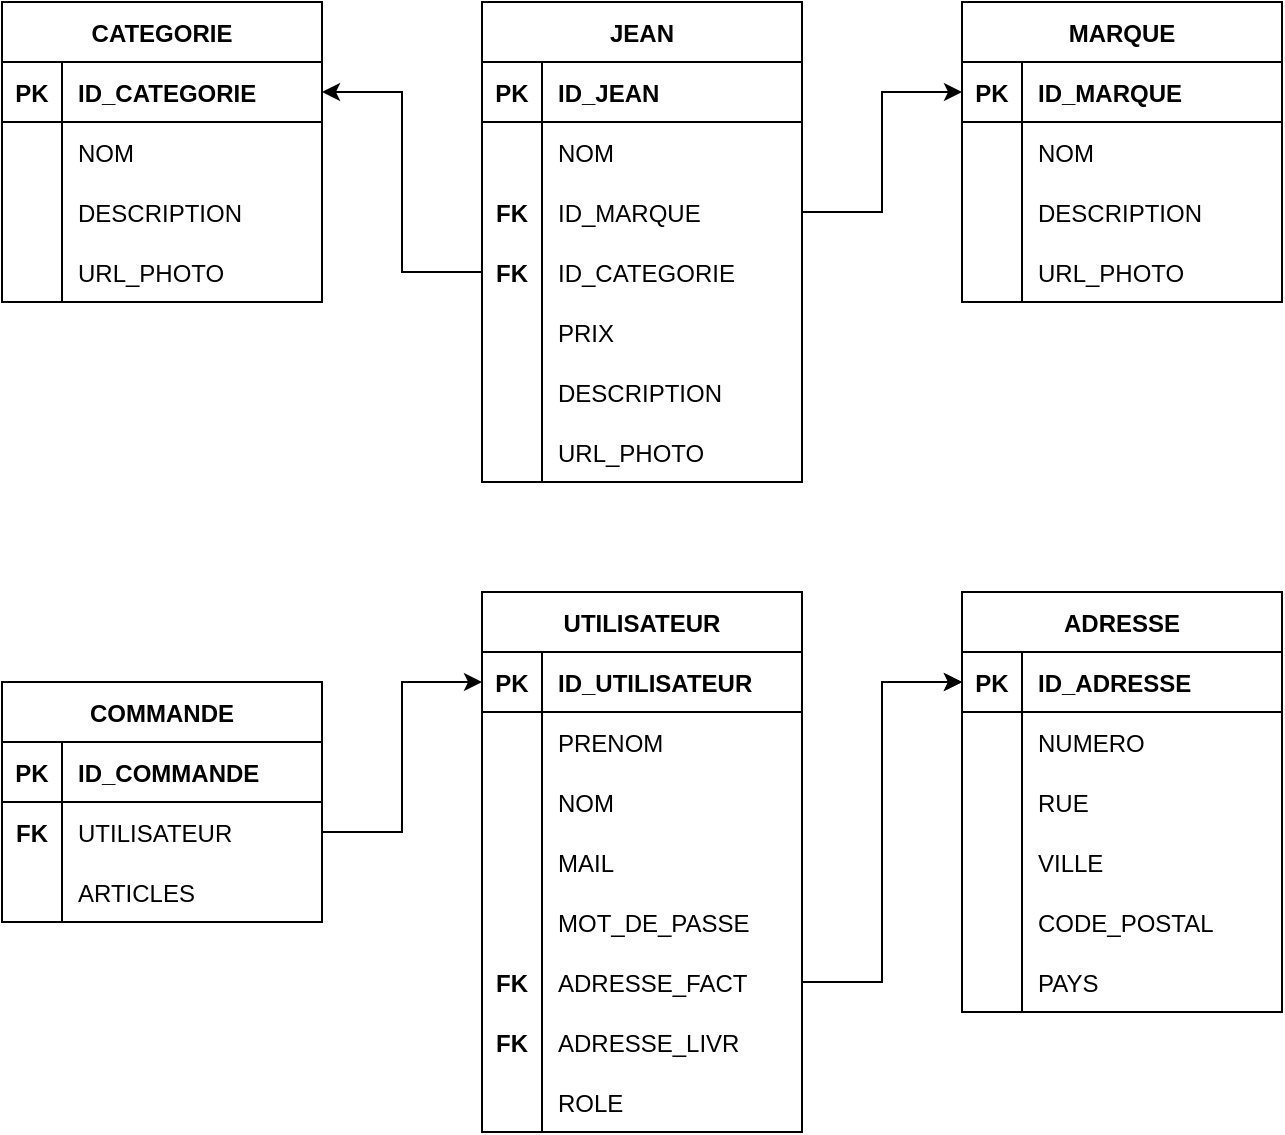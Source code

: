 <mxfile version="16.0.0" type="device"><diagram name="Page-1" id="6133507b-19e7-1e82-6fc7-422aa6c4b21f"><mxGraphModel dx="1422" dy="752" grid="1" gridSize="10" guides="1" tooltips="1" connect="1" arrows="1" fold="1" page="1" pageScale="1" pageWidth="1100" pageHeight="850" background="none" math="0" shadow="0"><root><mxCell id="0"/><mxCell id="1" parent="0"/><mxCell id="Id2WkrptMcdrsA5WTZio-1" value="UTILISATEUR" style="shape=table;startSize=30;container=1;collapsible=1;childLayout=tableLayout;fixedRows=1;rowLines=0;fontStyle=1;align=center;resizeLast=1;" parent="1" vertex="1"><mxGeometry x="640" y="575" width="160" height="270" as="geometry"/></mxCell><mxCell id="Id2WkrptMcdrsA5WTZio-2" value="" style="shape=partialRectangle;collapsible=0;dropTarget=0;pointerEvents=0;fillColor=none;top=0;left=0;bottom=1;right=0;points=[[0,0.5],[1,0.5]];portConstraint=eastwest;" parent="Id2WkrptMcdrsA5WTZio-1" vertex="1"><mxGeometry y="30" width="160" height="30" as="geometry"/></mxCell><mxCell id="Id2WkrptMcdrsA5WTZio-3" value="PK" style="shape=partialRectangle;connectable=0;fillColor=none;top=0;left=0;bottom=0;right=0;fontStyle=1;overflow=hidden;strokeColor=default;" parent="Id2WkrptMcdrsA5WTZio-2" vertex="1"><mxGeometry width="30" height="30" as="geometry"><mxRectangle width="30" height="30" as="alternateBounds"/></mxGeometry></mxCell><mxCell id="Id2WkrptMcdrsA5WTZio-4" value="ID_UTILISATEUR" style="shape=partialRectangle;connectable=0;fillColor=none;top=0;left=0;bottom=0;right=0;align=left;spacingLeft=6;fontStyle=1;overflow=hidden;" parent="Id2WkrptMcdrsA5WTZio-2" vertex="1"><mxGeometry x="30" width="130" height="30" as="geometry"><mxRectangle width="130" height="30" as="alternateBounds"/></mxGeometry></mxCell><mxCell id="Id2WkrptMcdrsA5WTZio-5" value="" style="shape=partialRectangle;collapsible=0;dropTarget=0;pointerEvents=0;fillColor=none;top=0;left=0;bottom=0;right=0;points=[[0,0.5],[1,0.5]];portConstraint=eastwest;" parent="Id2WkrptMcdrsA5WTZio-1" vertex="1"><mxGeometry y="60" width="160" height="30" as="geometry"/></mxCell><mxCell id="Id2WkrptMcdrsA5WTZio-6" value="" style="shape=partialRectangle;connectable=0;fillColor=none;top=0;left=0;bottom=0;right=0;editable=1;overflow=hidden;" parent="Id2WkrptMcdrsA5WTZio-5" vertex="1"><mxGeometry width="30" height="30" as="geometry"><mxRectangle width="30" height="30" as="alternateBounds"/></mxGeometry></mxCell><mxCell id="Id2WkrptMcdrsA5WTZio-7" value="PRENOM" style="shape=partialRectangle;connectable=0;fillColor=none;top=0;left=0;bottom=0;right=0;align=left;spacingLeft=6;overflow=hidden;" parent="Id2WkrptMcdrsA5WTZio-5" vertex="1"><mxGeometry x="30" width="130" height="30" as="geometry"><mxRectangle width="130" height="30" as="alternateBounds"/></mxGeometry></mxCell><mxCell id="Id2WkrptMcdrsA5WTZio-8" value="" style="shape=partialRectangle;collapsible=0;dropTarget=0;pointerEvents=0;fillColor=none;top=0;left=0;bottom=0;right=0;points=[[0,0.5],[1,0.5]];portConstraint=eastwest;" parent="Id2WkrptMcdrsA5WTZio-1" vertex="1"><mxGeometry y="90" width="160" height="30" as="geometry"/></mxCell><mxCell id="Id2WkrptMcdrsA5WTZio-9" value="" style="shape=partialRectangle;connectable=0;fillColor=none;top=0;left=0;bottom=0;right=0;editable=1;overflow=hidden;" parent="Id2WkrptMcdrsA5WTZio-8" vertex="1"><mxGeometry width="30" height="30" as="geometry"><mxRectangle width="30" height="30" as="alternateBounds"/></mxGeometry></mxCell><mxCell id="Id2WkrptMcdrsA5WTZio-10" value="NOM" style="shape=partialRectangle;connectable=0;fillColor=none;top=0;left=0;bottom=0;right=0;align=left;spacingLeft=6;overflow=hidden;" parent="Id2WkrptMcdrsA5WTZio-8" vertex="1"><mxGeometry x="30" width="130" height="30" as="geometry"><mxRectangle width="130" height="30" as="alternateBounds"/></mxGeometry></mxCell><mxCell id="Id2WkrptMcdrsA5WTZio-11" value="" style="shape=partialRectangle;collapsible=0;dropTarget=0;pointerEvents=0;fillColor=none;top=0;left=0;bottom=0;right=0;points=[[0,0.5],[1,0.5]];portConstraint=eastwest;" parent="Id2WkrptMcdrsA5WTZio-1" vertex="1"><mxGeometry y="120" width="160" height="30" as="geometry"/></mxCell><mxCell id="Id2WkrptMcdrsA5WTZio-12" value="" style="shape=partialRectangle;connectable=0;fillColor=none;top=0;left=0;bottom=0;right=0;editable=1;overflow=hidden;" parent="Id2WkrptMcdrsA5WTZio-11" vertex="1"><mxGeometry width="30" height="30" as="geometry"><mxRectangle width="30" height="30" as="alternateBounds"/></mxGeometry></mxCell><mxCell id="Id2WkrptMcdrsA5WTZio-13" value="MAIL" style="shape=partialRectangle;connectable=0;fillColor=none;top=0;left=0;bottom=0;right=0;align=left;spacingLeft=6;overflow=hidden;" parent="Id2WkrptMcdrsA5WTZio-11" vertex="1"><mxGeometry x="30" width="130" height="30" as="geometry"><mxRectangle width="130" height="30" as="alternateBounds"/></mxGeometry></mxCell><mxCell id="Id2WkrptMcdrsA5WTZio-119" style="shape=partialRectangle;collapsible=0;dropTarget=0;pointerEvents=0;fillColor=none;top=0;left=0;bottom=0;right=0;points=[[0,0.5],[1,0.5]];portConstraint=eastwest;" parent="Id2WkrptMcdrsA5WTZio-1" vertex="1"><mxGeometry y="150" width="160" height="30" as="geometry"/></mxCell><mxCell id="Id2WkrptMcdrsA5WTZio-120" style="shape=partialRectangle;connectable=0;fillColor=none;top=0;left=0;bottom=0;right=0;editable=1;overflow=hidden;" parent="Id2WkrptMcdrsA5WTZio-119" vertex="1"><mxGeometry width="30" height="30" as="geometry"><mxRectangle width="30" height="30" as="alternateBounds"/></mxGeometry></mxCell><mxCell id="Id2WkrptMcdrsA5WTZio-121" value="MOT_DE_PASSE" style="shape=partialRectangle;connectable=0;fillColor=none;top=0;left=0;bottom=0;right=0;align=left;spacingLeft=6;overflow=hidden;" parent="Id2WkrptMcdrsA5WTZio-119" vertex="1"><mxGeometry x="30" width="130" height="30" as="geometry"><mxRectangle width="130" height="30" as="alternateBounds"/></mxGeometry></mxCell><mxCell id="Id2WkrptMcdrsA5WTZio-80" style="shape=partialRectangle;collapsible=0;dropTarget=0;pointerEvents=0;fillColor=none;top=0;left=0;bottom=0;right=0;points=[[0,0.5],[1,0.5]];portConstraint=eastwest;" parent="Id2WkrptMcdrsA5WTZio-1" vertex="1"><mxGeometry y="180" width="160" height="30" as="geometry"/></mxCell><mxCell id="Id2WkrptMcdrsA5WTZio-81" value="FK" style="shape=partialRectangle;connectable=0;fillColor=none;top=0;left=0;bottom=0;right=0;editable=1;overflow=hidden;fontStyle=1" parent="Id2WkrptMcdrsA5WTZio-80" vertex="1"><mxGeometry width="30" height="30" as="geometry"><mxRectangle width="30" height="30" as="alternateBounds"/></mxGeometry></mxCell><mxCell id="Id2WkrptMcdrsA5WTZio-82" value="ADRESSE_FACT" style="shape=partialRectangle;connectable=0;fillColor=none;top=0;left=0;bottom=0;right=0;align=left;spacingLeft=6;overflow=hidden;" parent="Id2WkrptMcdrsA5WTZio-80" vertex="1"><mxGeometry x="30" width="130" height="30" as="geometry"><mxRectangle width="130" height="30" as="alternateBounds"/></mxGeometry></mxCell><mxCell id="Id2WkrptMcdrsA5WTZio-83" style="shape=partialRectangle;collapsible=0;dropTarget=0;pointerEvents=0;fillColor=none;top=0;left=0;bottom=0;right=0;points=[[0,0.5],[1,0.5]];portConstraint=eastwest;" parent="Id2WkrptMcdrsA5WTZio-1" vertex="1"><mxGeometry y="210" width="160" height="30" as="geometry"/></mxCell><mxCell id="Id2WkrptMcdrsA5WTZio-84" value="FK" style="shape=partialRectangle;connectable=0;fillColor=none;top=0;left=0;bottom=0;right=0;editable=1;overflow=hidden;fontStyle=1" parent="Id2WkrptMcdrsA5WTZio-83" vertex="1"><mxGeometry width="30" height="30" as="geometry"><mxRectangle width="30" height="30" as="alternateBounds"/></mxGeometry></mxCell><mxCell id="Id2WkrptMcdrsA5WTZio-85" value="ADRESSE_LIVR" style="shape=partialRectangle;connectable=0;fillColor=none;top=0;left=0;bottom=0;right=0;align=left;spacingLeft=6;overflow=hidden;" parent="Id2WkrptMcdrsA5WTZio-83" vertex="1"><mxGeometry x="30" width="130" height="30" as="geometry"><mxRectangle width="130" height="30" as="alternateBounds"/></mxGeometry></mxCell><mxCell id="Id2WkrptMcdrsA5WTZio-115" style="shape=partialRectangle;collapsible=0;dropTarget=0;pointerEvents=0;fillColor=none;top=0;left=0;bottom=0;right=0;points=[[0,0.5],[1,0.5]];portConstraint=eastwest;" parent="Id2WkrptMcdrsA5WTZio-1" vertex="1"><mxGeometry y="240" width="160" height="30" as="geometry"/></mxCell><mxCell id="Id2WkrptMcdrsA5WTZio-116" style="shape=partialRectangle;connectable=0;fillColor=none;top=0;left=0;bottom=0;right=0;editable=1;overflow=hidden;" parent="Id2WkrptMcdrsA5WTZio-115" vertex="1"><mxGeometry width="30" height="30" as="geometry"><mxRectangle width="30" height="30" as="alternateBounds"/></mxGeometry></mxCell><mxCell id="Id2WkrptMcdrsA5WTZio-117" value="ROLE" style="shape=partialRectangle;connectable=0;fillColor=none;top=0;left=0;bottom=0;right=0;align=left;spacingLeft=6;overflow=hidden;" parent="Id2WkrptMcdrsA5WTZio-115" vertex="1"><mxGeometry x="30" width="130" height="30" as="geometry"><mxRectangle width="130" height="30" as="alternateBounds"/></mxGeometry></mxCell><mxCell id="Id2WkrptMcdrsA5WTZio-14" value="JEAN" style="shape=table;startSize=30;container=1;collapsible=1;childLayout=tableLayout;fixedRows=1;rowLines=0;fontStyle=1;align=center;resizeLast=1;" parent="1" vertex="1"><mxGeometry x="640" y="280" width="160" height="240" as="geometry"/></mxCell><mxCell id="Id2WkrptMcdrsA5WTZio-15" value="" style="shape=partialRectangle;collapsible=0;dropTarget=0;pointerEvents=0;fillColor=none;top=0;left=0;bottom=1;right=0;points=[[0,0.5],[1,0.5]];portConstraint=eastwest;" parent="Id2WkrptMcdrsA5WTZio-14" vertex="1"><mxGeometry y="30" width="160" height="30" as="geometry"/></mxCell><mxCell id="Id2WkrptMcdrsA5WTZio-16" value="PK" style="shape=partialRectangle;connectable=0;fillColor=none;top=0;left=0;bottom=0;right=0;fontStyle=1;overflow=hidden;strokeColor=default;" parent="Id2WkrptMcdrsA5WTZio-15" vertex="1"><mxGeometry width="30" height="30" as="geometry"><mxRectangle width="30" height="30" as="alternateBounds"/></mxGeometry></mxCell><mxCell id="Id2WkrptMcdrsA5WTZio-17" value="ID_JEAN" style="shape=partialRectangle;connectable=0;fillColor=none;top=0;left=0;bottom=0;right=0;align=left;spacingLeft=6;fontStyle=1;overflow=hidden;" parent="Id2WkrptMcdrsA5WTZio-15" vertex="1"><mxGeometry x="30" width="130" height="30" as="geometry"><mxRectangle width="130" height="30" as="alternateBounds"/></mxGeometry></mxCell><mxCell id="Id2WkrptMcdrsA5WTZio-18" value="" style="shape=partialRectangle;collapsible=0;dropTarget=0;pointerEvents=0;fillColor=none;top=0;left=0;bottom=0;right=0;points=[[0,0.5],[1,0.5]];portConstraint=eastwest;" parent="Id2WkrptMcdrsA5WTZio-14" vertex="1"><mxGeometry y="60" width="160" height="30" as="geometry"/></mxCell><mxCell id="Id2WkrptMcdrsA5WTZio-19" value="" style="shape=partialRectangle;connectable=0;fillColor=none;top=0;left=0;bottom=0;right=0;editable=1;overflow=hidden;" parent="Id2WkrptMcdrsA5WTZio-18" vertex="1"><mxGeometry width="30" height="30" as="geometry"><mxRectangle width="30" height="30" as="alternateBounds"/></mxGeometry></mxCell><mxCell id="Id2WkrptMcdrsA5WTZio-20" value="NOM" style="shape=partialRectangle;connectable=0;fillColor=none;top=0;left=0;bottom=0;right=0;align=left;spacingLeft=6;overflow=hidden;" parent="Id2WkrptMcdrsA5WTZio-18" vertex="1"><mxGeometry x="30" width="130" height="30" as="geometry"><mxRectangle width="130" height="30" as="alternateBounds"/></mxGeometry></mxCell><mxCell id="Id2WkrptMcdrsA5WTZio-21" value="" style="shape=partialRectangle;collapsible=0;dropTarget=0;pointerEvents=0;fillColor=none;top=0;left=0;bottom=0;right=0;points=[[0,0.5],[1,0.5]];portConstraint=eastwest;" parent="Id2WkrptMcdrsA5WTZio-14" vertex="1"><mxGeometry y="90" width="160" height="30" as="geometry"/></mxCell><mxCell id="Id2WkrptMcdrsA5WTZio-22" value="FK" style="shape=partialRectangle;connectable=0;fillColor=none;top=0;left=0;bottom=0;right=0;editable=1;overflow=hidden;fontStyle=1" parent="Id2WkrptMcdrsA5WTZio-21" vertex="1"><mxGeometry width="30" height="30" as="geometry"><mxRectangle width="30" height="30" as="alternateBounds"/></mxGeometry></mxCell><mxCell id="Id2WkrptMcdrsA5WTZio-23" value="ID_MARQUE" style="shape=partialRectangle;connectable=0;fillColor=none;top=0;left=0;bottom=0;right=0;align=left;spacingLeft=6;overflow=hidden;" parent="Id2WkrptMcdrsA5WTZio-21" vertex="1"><mxGeometry x="30" width="130" height="30" as="geometry"><mxRectangle width="130" height="30" as="alternateBounds"/></mxGeometry></mxCell><mxCell id="Id2WkrptMcdrsA5WTZio-24" value="" style="shape=partialRectangle;collapsible=0;dropTarget=0;pointerEvents=0;fillColor=none;top=0;left=0;bottom=0;right=0;points=[[0,0.5],[1,0.5]];portConstraint=eastwest;" parent="Id2WkrptMcdrsA5WTZio-14" vertex="1"><mxGeometry y="120" width="160" height="30" as="geometry"/></mxCell><mxCell id="Id2WkrptMcdrsA5WTZio-25" value="FK" style="shape=partialRectangle;connectable=0;fillColor=none;top=0;left=0;bottom=0;right=0;editable=1;overflow=hidden;fontStyle=1" parent="Id2WkrptMcdrsA5WTZio-24" vertex="1"><mxGeometry width="30" height="30" as="geometry"><mxRectangle width="30" height="30" as="alternateBounds"/></mxGeometry></mxCell><mxCell id="Id2WkrptMcdrsA5WTZio-26" value="ID_CATEGORIE" style="shape=partialRectangle;connectable=0;fillColor=none;top=0;left=0;bottom=0;right=0;align=left;spacingLeft=6;overflow=hidden;" parent="Id2WkrptMcdrsA5WTZio-24" vertex="1"><mxGeometry x="30" width="130" height="30" as="geometry"><mxRectangle width="130" height="30" as="alternateBounds"/></mxGeometry></mxCell><mxCell id="Id2WkrptMcdrsA5WTZio-71" style="shape=partialRectangle;collapsible=0;dropTarget=0;pointerEvents=0;fillColor=none;top=0;left=0;bottom=0;right=0;points=[[0,0.5],[1,0.5]];portConstraint=eastwest;" parent="Id2WkrptMcdrsA5WTZio-14" vertex="1"><mxGeometry y="150" width="160" height="30" as="geometry"/></mxCell><mxCell id="Id2WkrptMcdrsA5WTZio-72" style="shape=partialRectangle;connectable=0;fillColor=none;top=0;left=0;bottom=0;right=0;editable=1;overflow=hidden;" parent="Id2WkrptMcdrsA5WTZio-71" vertex="1"><mxGeometry width="30" height="30" as="geometry"><mxRectangle width="30" height="30" as="alternateBounds"/></mxGeometry></mxCell><mxCell id="Id2WkrptMcdrsA5WTZio-73" value="PRIX" style="shape=partialRectangle;connectable=0;fillColor=none;top=0;left=0;bottom=0;right=0;align=left;spacingLeft=6;overflow=hidden;" parent="Id2WkrptMcdrsA5WTZio-71" vertex="1"><mxGeometry x="30" width="130" height="30" as="geometry"><mxRectangle width="130" height="30" as="alternateBounds"/></mxGeometry></mxCell><mxCell id="Id2WkrptMcdrsA5WTZio-74" style="shape=partialRectangle;collapsible=0;dropTarget=0;pointerEvents=0;fillColor=none;top=0;left=0;bottom=0;right=0;points=[[0,0.5],[1,0.5]];portConstraint=eastwest;" parent="Id2WkrptMcdrsA5WTZio-14" vertex="1"><mxGeometry y="180" width="160" height="30" as="geometry"/></mxCell><mxCell id="Id2WkrptMcdrsA5WTZio-75" style="shape=partialRectangle;connectable=0;fillColor=none;top=0;left=0;bottom=0;right=0;editable=1;overflow=hidden;" parent="Id2WkrptMcdrsA5WTZio-74" vertex="1"><mxGeometry width="30" height="30" as="geometry"><mxRectangle width="30" height="30" as="alternateBounds"/></mxGeometry></mxCell><mxCell id="Id2WkrptMcdrsA5WTZio-76" value="DESCRIPTION" style="shape=partialRectangle;connectable=0;fillColor=none;top=0;left=0;bottom=0;right=0;align=left;spacingLeft=6;overflow=hidden;" parent="Id2WkrptMcdrsA5WTZio-74" vertex="1"><mxGeometry x="30" width="130" height="30" as="geometry"><mxRectangle width="130" height="30" as="alternateBounds"/></mxGeometry></mxCell><mxCell id="Id2WkrptMcdrsA5WTZio-77" style="shape=partialRectangle;collapsible=0;dropTarget=0;pointerEvents=0;fillColor=none;top=0;left=0;bottom=0;right=0;points=[[0,0.5],[1,0.5]];portConstraint=eastwest;" parent="Id2WkrptMcdrsA5WTZio-14" vertex="1"><mxGeometry y="210" width="160" height="30" as="geometry"/></mxCell><mxCell id="Id2WkrptMcdrsA5WTZio-78" style="shape=partialRectangle;connectable=0;fillColor=none;top=0;left=0;bottom=0;right=0;editable=1;overflow=hidden;" parent="Id2WkrptMcdrsA5WTZio-77" vertex="1"><mxGeometry width="30" height="30" as="geometry"><mxRectangle width="30" height="30" as="alternateBounds"/></mxGeometry></mxCell><mxCell id="Id2WkrptMcdrsA5WTZio-79" value="URL_PHOTO" style="shape=partialRectangle;connectable=0;fillColor=none;top=0;left=0;bottom=0;right=0;align=left;spacingLeft=6;overflow=hidden;" parent="Id2WkrptMcdrsA5WTZio-77" vertex="1"><mxGeometry x="30" width="130" height="30" as="geometry"><mxRectangle width="130" height="30" as="alternateBounds"/></mxGeometry></mxCell><mxCell id="Id2WkrptMcdrsA5WTZio-27" value="MARQUE" style="shape=table;startSize=30;container=1;collapsible=1;childLayout=tableLayout;fixedRows=1;rowLines=0;fontStyle=1;align=center;resizeLast=1;" parent="1" vertex="1"><mxGeometry x="880" y="280" width="160" height="150" as="geometry"/></mxCell><mxCell id="Id2WkrptMcdrsA5WTZio-28" value="" style="shape=partialRectangle;collapsible=0;dropTarget=0;pointerEvents=0;fillColor=none;top=0;left=0;bottom=1;right=0;points=[[0,0.5],[1,0.5]];portConstraint=eastwest;" parent="Id2WkrptMcdrsA5WTZio-27" vertex="1"><mxGeometry y="30" width="160" height="30" as="geometry"/></mxCell><mxCell id="Id2WkrptMcdrsA5WTZio-29" value="PK" style="shape=partialRectangle;connectable=0;fillColor=none;top=0;left=0;bottom=0;right=0;fontStyle=1;overflow=hidden;strokeColor=default;" parent="Id2WkrptMcdrsA5WTZio-28" vertex="1"><mxGeometry width="30" height="30" as="geometry"><mxRectangle width="30" height="30" as="alternateBounds"/></mxGeometry></mxCell><mxCell id="Id2WkrptMcdrsA5WTZio-30" value="ID_MARQUE" style="shape=partialRectangle;connectable=0;fillColor=none;top=0;left=0;bottom=0;right=0;align=left;spacingLeft=6;fontStyle=1;overflow=hidden;" parent="Id2WkrptMcdrsA5WTZio-28" vertex="1"><mxGeometry x="30" width="130" height="30" as="geometry"><mxRectangle width="130" height="30" as="alternateBounds"/></mxGeometry></mxCell><mxCell id="Id2WkrptMcdrsA5WTZio-31" value="" style="shape=partialRectangle;collapsible=0;dropTarget=0;pointerEvents=0;fillColor=none;top=0;left=0;bottom=0;right=0;points=[[0,0.5],[1,0.5]];portConstraint=eastwest;" parent="Id2WkrptMcdrsA5WTZio-27" vertex="1"><mxGeometry y="60" width="160" height="30" as="geometry"/></mxCell><mxCell id="Id2WkrptMcdrsA5WTZio-32" value="" style="shape=partialRectangle;connectable=0;fillColor=none;top=0;left=0;bottom=0;right=0;editable=1;overflow=hidden;" parent="Id2WkrptMcdrsA5WTZio-31" vertex="1"><mxGeometry width="30" height="30" as="geometry"><mxRectangle width="30" height="30" as="alternateBounds"/></mxGeometry></mxCell><mxCell id="Id2WkrptMcdrsA5WTZio-33" value="NOM" style="shape=partialRectangle;connectable=0;fillColor=none;top=0;left=0;bottom=0;right=0;align=left;spacingLeft=6;overflow=hidden;" parent="Id2WkrptMcdrsA5WTZio-31" vertex="1"><mxGeometry x="30" width="130" height="30" as="geometry"><mxRectangle width="130" height="30" as="alternateBounds"/></mxGeometry></mxCell><mxCell id="Id2WkrptMcdrsA5WTZio-34" value="" style="shape=partialRectangle;collapsible=0;dropTarget=0;pointerEvents=0;fillColor=none;top=0;left=0;bottom=0;right=0;points=[[0,0.5],[1,0.5]];portConstraint=eastwest;" parent="Id2WkrptMcdrsA5WTZio-27" vertex="1"><mxGeometry y="90" width="160" height="30" as="geometry"/></mxCell><mxCell id="Id2WkrptMcdrsA5WTZio-35" value="" style="shape=partialRectangle;connectable=0;fillColor=none;top=0;left=0;bottom=0;right=0;editable=1;overflow=hidden;" parent="Id2WkrptMcdrsA5WTZio-34" vertex="1"><mxGeometry width="30" height="30" as="geometry"><mxRectangle width="30" height="30" as="alternateBounds"/></mxGeometry></mxCell><mxCell id="Id2WkrptMcdrsA5WTZio-36" value="DESCRIPTION" style="shape=partialRectangle;connectable=0;fillColor=none;top=0;left=0;bottom=0;right=0;align=left;spacingLeft=6;overflow=hidden;" parent="Id2WkrptMcdrsA5WTZio-34" vertex="1"><mxGeometry x="30" width="130" height="30" as="geometry"><mxRectangle width="130" height="30" as="alternateBounds"/></mxGeometry></mxCell><mxCell id="Id2WkrptMcdrsA5WTZio-37" value="" style="shape=partialRectangle;collapsible=0;dropTarget=0;pointerEvents=0;fillColor=none;top=0;left=0;bottom=0;right=0;points=[[0,0.5],[1,0.5]];portConstraint=eastwest;" parent="Id2WkrptMcdrsA5WTZio-27" vertex="1"><mxGeometry y="120" width="160" height="30" as="geometry"/></mxCell><mxCell id="Id2WkrptMcdrsA5WTZio-38" value="" style="shape=partialRectangle;connectable=0;fillColor=none;top=0;left=0;bottom=0;right=0;editable=1;overflow=hidden;" parent="Id2WkrptMcdrsA5WTZio-37" vertex="1"><mxGeometry width="30" height="30" as="geometry"><mxRectangle width="30" height="30" as="alternateBounds"/></mxGeometry></mxCell><mxCell id="Id2WkrptMcdrsA5WTZio-39" value="URL_PHOTO" style="shape=partialRectangle;connectable=0;fillColor=none;top=0;left=0;bottom=0;right=0;align=left;spacingLeft=6;overflow=hidden;" parent="Id2WkrptMcdrsA5WTZio-37" vertex="1"><mxGeometry x="30" width="130" height="30" as="geometry"><mxRectangle width="130" height="30" as="alternateBounds"/></mxGeometry></mxCell><mxCell id="Id2WkrptMcdrsA5WTZio-40" value="CATEGORIE" style="shape=table;startSize=30;container=1;collapsible=1;childLayout=tableLayout;fixedRows=1;rowLines=0;fontStyle=1;align=center;resizeLast=1;" parent="1" vertex="1"><mxGeometry x="400" y="280" width="160" height="150" as="geometry"/></mxCell><mxCell id="Id2WkrptMcdrsA5WTZio-41" value="" style="shape=partialRectangle;collapsible=0;dropTarget=0;pointerEvents=0;fillColor=none;top=0;left=0;bottom=1;right=0;points=[[0,0.5],[1,0.5]];portConstraint=eastwest;" parent="Id2WkrptMcdrsA5WTZio-40" vertex="1"><mxGeometry y="30" width="160" height="30" as="geometry"/></mxCell><mxCell id="Id2WkrptMcdrsA5WTZio-42" value="PK" style="shape=partialRectangle;connectable=0;fillColor=none;top=0;left=0;bottom=0;right=0;fontStyle=1;overflow=hidden;strokeColor=default;" parent="Id2WkrptMcdrsA5WTZio-41" vertex="1"><mxGeometry width="30" height="30" as="geometry"><mxRectangle width="30" height="30" as="alternateBounds"/></mxGeometry></mxCell><mxCell id="Id2WkrptMcdrsA5WTZio-43" value="ID_CATEGORIE" style="shape=partialRectangle;connectable=0;fillColor=none;top=0;left=0;bottom=0;right=0;align=left;spacingLeft=6;fontStyle=1;overflow=hidden;" parent="Id2WkrptMcdrsA5WTZio-41" vertex="1"><mxGeometry x="30" width="130" height="30" as="geometry"><mxRectangle width="130" height="30" as="alternateBounds"/></mxGeometry></mxCell><mxCell id="Id2WkrptMcdrsA5WTZio-44" value="" style="shape=partialRectangle;collapsible=0;dropTarget=0;pointerEvents=0;fillColor=none;top=0;left=0;bottom=0;right=0;points=[[0,0.5],[1,0.5]];portConstraint=eastwest;" parent="Id2WkrptMcdrsA5WTZio-40" vertex="1"><mxGeometry y="60" width="160" height="30" as="geometry"/></mxCell><mxCell id="Id2WkrptMcdrsA5WTZio-45" value="" style="shape=partialRectangle;connectable=0;fillColor=none;top=0;left=0;bottom=0;right=0;editable=1;overflow=hidden;" parent="Id2WkrptMcdrsA5WTZio-44" vertex="1"><mxGeometry width="30" height="30" as="geometry"><mxRectangle width="30" height="30" as="alternateBounds"/></mxGeometry></mxCell><mxCell id="Id2WkrptMcdrsA5WTZio-46" value="NOM" style="shape=partialRectangle;connectable=0;fillColor=none;top=0;left=0;bottom=0;right=0;align=left;spacingLeft=6;overflow=hidden;" parent="Id2WkrptMcdrsA5WTZio-44" vertex="1"><mxGeometry x="30" width="130" height="30" as="geometry"><mxRectangle width="130" height="30" as="alternateBounds"/></mxGeometry></mxCell><mxCell id="Id2WkrptMcdrsA5WTZio-47" value="" style="shape=partialRectangle;collapsible=0;dropTarget=0;pointerEvents=0;fillColor=none;top=0;left=0;bottom=0;right=0;points=[[0,0.5],[1,0.5]];portConstraint=eastwest;" parent="Id2WkrptMcdrsA5WTZio-40" vertex="1"><mxGeometry y="90" width="160" height="30" as="geometry"/></mxCell><mxCell id="Id2WkrptMcdrsA5WTZio-48" value="" style="shape=partialRectangle;connectable=0;fillColor=none;top=0;left=0;bottom=0;right=0;editable=1;overflow=hidden;" parent="Id2WkrptMcdrsA5WTZio-47" vertex="1"><mxGeometry width="30" height="30" as="geometry"><mxRectangle width="30" height="30" as="alternateBounds"/></mxGeometry></mxCell><mxCell id="Id2WkrptMcdrsA5WTZio-49" value="DESCRIPTION" style="shape=partialRectangle;connectable=0;fillColor=none;top=0;left=0;bottom=0;right=0;align=left;spacingLeft=6;overflow=hidden;" parent="Id2WkrptMcdrsA5WTZio-47" vertex="1"><mxGeometry x="30" width="130" height="30" as="geometry"><mxRectangle width="130" height="30" as="alternateBounds"/></mxGeometry></mxCell><mxCell id="Id2WkrptMcdrsA5WTZio-50" value="" style="shape=partialRectangle;collapsible=0;dropTarget=0;pointerEvents=0;fillColor=none;top=0;left=0;bottom=0;right=0;points=[[0,0.5],[1,0.5]];portConstraint=eastwest;" parent="Id2WkrptMcdrsA5WTZio-40" vertex="1"><mxGeometry y="120" width="160" height="30" as="geometry"/></mxCell><mxCell id="Id2WkrptMcdrsA5WTZio-51" value="" style="shape=partialRectangle;connectable=0;fillColor=none;top=0;left=0;bottom=0;right=0;editable=1;overflow=hidden;" parent="Id2WkrptMcdrsA5WTZio-50" vertex="1"><mxGeometry width="30" height="30" as="geometry"><mxRectangle width="30" height="30" as="alternateBounds"/></mxGeometry></mxCell><mxCell id="Id2WkrptMcdrsA5WTZio-52" value="URL_PHOTO" style="shape=partialRectangle;connectable=0;fillColor=none;top=0;left=0;bottom=0;right=0;align=left;spacingLeft=6;overflow=hidden;" parent="Id2WkrptMcdrsA5WTZio-50" vertex="1"><mxGeometry x="30" width="130" height="30" as="geometry"><mxRectangle width="130" height="30" as="alternateBounds"/></mxGeometry></mxCell><mxCell id="Id2WkrptMcdrsA5WTZio-53" value="COMMANDE" style="shape=table;startSize=30;container=1;collapsible=1;childLayout=tableLayout;fixedRows=1;rowLines=0;fontStyle=1;align=center;resizeLast=1;" parent="1" vertex="1"><mxGeometry x="400" y="620" width="160" height="120" as="geometry"/></mxCell><mxCell id="Id2WkrptMcdrsA5WTZio-54" value="" style="shape=partialRectangle;collapsible=0;dropTarget=0;pointerEvents=0;fillColor=none;top=0;left=0;bottom=1;right=0;points=[[0,0.5],[1,0.5]];portConstraint=eastwest;" parent="Id2WkrptMcdrsA5WTZio-53" vertex="1"><mxGeometry y="30" width="160" height="30" as="geometry"/></mxCell><mxCell id="Id2WkrptMcdrsA5WTZio-55" value="PK" style="shape=partialRectangle;connectable=0;fillColor=none;top=0;left=0;bottom=0;right=0;fontStyle=1;overflow=hidden;strokeColor=default;" parent="Id2WkrptMcdrsA5WTZio-54" vertex="1"><mxGeometry width="30" height="30" as="geometry"><mxRectangle width="30" height="30" as="alternateBounds"/></mxGeometry></mxCell><mxCell id="Id2WkrptMcdrsA5WTZio-56" value="ID_COMMANDE" style="shape=partialRectangle;connectable=0;fillColor=none;top=0;left=0;bottom=0;right=0;align=left;spacingLeft=6;fontStyle=1;overflow=hidden;" parent="Id2WkrptMcdrsA5WTZio-54" vertex="1"><mxGeometry x="30" width="130" height="30" as="geometry"><mxRectangle width="130" height="30" as="alternateBounds"/></mxGeometry></mxCell><mxCell id="Id2WkrptMcdrsA5WTZio-57" value="" style="shape=partialRectangle;collapsible=0;dropTarget=0;pointerEvents=0;fillColor=none;top=0;left=0;bottom=0;right=0;points=[[0,0.5],[1,0.5]];portConstraint=eastwest;" parent="Id2WkrptMcdrsA5WTZio-53" vertex="1"><mxGeometry y="60" width="160" height="30" as="geometry"/></mxCell><mxCell id="Id2WkrptMcdrsA5WTZio-58" value="FK" style="shape=partialRectangle;connectable=0;fillColor=none;top=0;left=0;bottom=0;right=0;editable=1;overflow=hidden;fontStyle=1" parent="Id2WkrptMcdrsA5WTZio-57" vertex="1"><mxGeometry width="30" height="30" as="geometry"><mxRectangle width="30" height="30" as="alternateBounds"/></mxGeometry></mxCell><mxCell id="Id2WkrptMcdrsA5WTZio-59" value="UTILISATEUR" style="shape=partialRectangle;connectable=0;fillColor=none;top=0;left=0;bottom=0;right=0;align=left;spacingLeft=6;overflow=hidden;" parent="Id2WkrptMcdrsA5WTZio-57" vertex="1"><mxGeometry x="30" width="130" height="30" as="geometry"><mxRectangle width="130" height="30" as="alternateBounds"/></mxGeometry></mxCell><mxCell id="Id2WkrptMcdrsA5WTZio-60" value="" style="shape=partialRectangle;collapsible=0;dropTarget=0;pointerEvents=0;fillColor=none;top=0;left=0;bottom=0;right=0;points=[[0,0.5],[1,0.5]];portConstraint=eastwest;" parent="Id2WkrptMcdrsA5WTZio-53" vertex="1"><mxGeometry y="90" width="160" height="30" as="geometry"/></mxCell><mxCell id="Id2WkrptMcdrsA5WTZio-61" value="" style="shape=partialRectangle;connectable=0;fillColor=none;top=0;left=0;bottom=0;right=0;editable=1;overflow=hidden;" parent="Id2WkrptMcdrsA5WTZio-60" vertex="1"><mxGeometry width="30" height="30" as="geometry"><mxRectangle width="30" height="30" as="alternateBounds"/></mxGeometry></mxCell><mxCell id="Id2WkrptMcdrsA5WTZio-62" value="ARTICLES" style="shape=partialRectangle;connectable=0;fillColor=none;top=0;left=0;bottom=0;right=0;align=left;spacingLeft=6;overflow=hidden;" parent="Id2WkrptMcdrsA5WTZio-60" vertex="1"><mxGeometry x="30" width="130" height="30" as="geometry"><mxRectangle width="130" height="30" as="alternateBounds"/></mxGeometry></mxCell><mxCell id="Id2WkrptMcdrsA5WTZio-86" value="ADRESSE" style="shape=table;startSize=30;container=1;collapsible=1;childLayout=tableLayout;fixedRows=1;rowLines=0;fontStyle=1;align=center;resizeLast=1;" parent="1" vertex="1"><mxGeometry x="880" y="575" width="160" height="210" as="geometry"/></mxCell><mxCell id="Id2WkrptMcdrsA5WTZio-87" value="" style="shape=partialRectangle;collapsible=0;dropTarget=0;pointerEvents=0;fillColor=none;top=0;left=0;bottom=1;right=0;points=[[0,0.5],[1,0.5]];portConstraint=eastwest;" parent="Id2WkrptMcdrsA5WTZio-86" vertex="1"><mxGeometry y="30" width="160" height="30" as="geometry"/></mxCell><mxCell id="Id2WkrptMcdrsA5WTZio-88" value="PK" style="shape=partialRectangle;connectable=0;fillColor=none;top=0;left=0;bottom=0;right=0;fontStyle=1;overflow=hidden;strokeColor=default;" parent="Id2WkrptMcdrsA5WTZio-87" vertex="1"><mxGeometry width="30" height="30" as="geometry"><mxRectangle width="30" height="30" as="alternateBounds"/></mxGeometry></mxCell><mxCell id="Id2WkrptMcdrsA5WTZio-89" value="ID_ADRESSE" style="shape=partialRectangle;connectable=0;fillColor=none;top=0;left=0;bottom=0;right=0;align=left;spacingLeft=6;fontStyle=1;overflow=hidden;" parent="Id2WkrptMcdrsA5WTZio-87" vertex="1"><mxGeometry x="30" width="130" height="30" as="geometry"><mxRectangle width="130" height="30" as="alternateBounds"/></mxGeometry></mxCell><mxCell id="Id2WkrptMcdrsA5WTZio-90" value="" style="shape=partialRectangle;collapsible=0;dropTarget=0;pointerEvents=0;fillColor=none;top=0;left=0;bottom=0;right=0;points=[[0,0.5],[1,0.5]];portConstraint=eastwest;" parent="Id2WkrptMcdrsA5WTZio-86" vertex="1"><mxGeometry y="60" width="160" height="30" as="geometry"/></mxCell><mxCell id="Id2WkrptMcdrsA5WTZio-91" value="" style="shape=partialRectangle;connectable=0;fillColor=none;top=0;left=0;bottom=0;right=0;editable=1;overflow=hidden;" parent="Id2WkrptMcdrsA5WTZio-90" vertex="1"><mxGeometry width="30" height="30" as="geometry"><mxRectangle width="30" height="30" as="alternateBounds"/></mxGeometry></mxCell><mxCell id="Id2WkrptMcdrsA5WTZio-92" value="NUMERO" style="shape=partialRectangle;connectable=0;fillColor=none;top=0;left=0;bottom=0;right=0;align=left;spacingLeft=6;overflow=hidden;" parent="Id2WkrptMcdrsA5WTZio-90" vertex="1"><mxGeometry x="30" width="130" height="30" as="geometry"><mxRectangle width="130" height="30" as="alternateBounds"/></mxGeometry></mxCell><mxCell id="Id2WkrptMcdrsA5WTZio-93" value="" style="shape=partialRectangle;collapsible=0;dropTarget=0;pointerEvents=0;fillColor=none;top=0;left=0;bottom=0;right=0;points=[[0,0.5],[1,0.5]];portConstraint=eastwest;" parent="Id2WkrptMcdrsA5WTZio-86" vertex="1"><mxGeometry y="90" width="160" height="30" as="geometry"/></mxCell><mxCell id="Id2WkrptMcdrsA5WTZio-94" value="" style="shape=partialRectangle;connectable=0;fillColor=none;top=0;left=0;bottom=0;right=0;editable=1;overflow=hidden;" parent="Id2WkrptMcdrsA5WTZio-93" vertex="1"><mxGeometry width="30" height="30" as="geometry"><mxRectangle width="30" height="30" as="alternateBounds"/></mxGeometry></mxCell><mxCell id="Id2WkrptMcdrsA5WTZio-95" value="RUE" style="shape=partialRectangle;connectable=0;fillColor=none;top=0;left=0;bottom=0;right=0;align=left;spacingLeft=6;overflow=hidden;" parent="Id2WkrptMcdrsA5WTZio-93" vertex="1"><mxGeometry x="30" width="130" height="30" as="geometry"><mxRectangle width="130" height="30" as="alternateBounds"/></mxGeometry></mxCell><mxCell id="Id2WkrptMcdrsA5WTZio-96" value="" style="shape=partialRectangle;collapsible=0;dropTarget=0;pointerEvents=0;fillColor=none;top=0;left=0;bottom=0;right=0;points=[[0,0.5],[1,0.5]];portConstraint=eastwest;" parent="Id2WkrptMcdrsA5WTZio-86" vertex="1"><mxGeometry y="120" width="160" height="30" as="geometry"/></mxCell><mxCell id="Id2WkrptMcdrsA5WTZio-97" value="" style="shape=partialRectangle;connectable=0;fillColor=none;top=0;left=0;bottom=0;right=0;editable=1;overflow=hidden;" parent="Id2WkrptMcdrsA5WTZio-96" vertex="1"><mxGeometry width="30" height="30" as="geometry"><mxRectangle width="30" height="30" as="alternateBounds"/></mxGeometry></mxCell><mxCell id="Id2WkrptMcdrsA5WTZio-98" value="VILLE" style="shape=partialRectangle;connectable=0;fillColor=none;top=0;left=0;bottom=0;right=0;align=left;spacingLeft=6;overflow=hidden;" parent="Id2WkrptMcdrsA5WTZio-96" vertex="1"><mxGeometry x="30" width="130" height="30" as="geometry"><mxRectangle width="130" height="30" as="alternateBounds"/></mxGeometry></mxCell><mxCell id="Id2WkrptMcdrsA5WTZio-99" style="shape=partialRectangle;collapsible=0;dropTarget=0;pointerEvents=0;fillColor=none;top=0;left=0;bottom=0;right=0;points=[[0,0.5],[1,0.5]];portConstraint=eastwest;" parent="Id2WkrptMcdrsA5WTZio-86" vertex="1"><mxGeometry y="150" width="160" height="30" as="geometry"/></mxCell><mxCell id="Id2WkrptMcdrsA5WTZio-100" style="shape=partialRectangle;connectable=0;fillColor=none;top=0;left=0;bottom=0;right=0;editable=1;overflow=hidden;" parent="Id2WkrptMcdrsA5WTZio-99" vertex="1"><mxGeometry width="30" height="30" as="geometry"><mxRectangle width="30" height="30" as="alternateBounds"/></mxGeometry></mxCell><mxCell id="Id2WkrptMcdrsA5WTZio-101" value="CODE_POSTAL" style="shape=partialRectangle;connectable=0;fillColor=none;top=0;left=0;bottom=0;right=0;align=left;spacingLeft=6;overflow=hidden;" parent="Id2WkrptMcdrsA5WTZio-99" vertex="1"><mxGeometry x="30" width="130" height="30" as="geometry"><mxRectangle width="130" height="30" as="alternateBounds"/></mxGeometry></mxCell><mxCell id="Id2WkrptMcdrsA5WTZio-102" style="shape=partialRectangle;collapsible=0;dropTarget=0;pointerEvents=0;fillColor=none;top=0;left=0;bottom=0;right=0;points=[[0,0.5],[1,0.5]];portConstraint=eastwest;" parent="Id2WkrptMcdrsA5WTZio-86" vertex="1"><mxGeometry y="180" width="160" height="30" as="geometry"/></mxCell><mxCell id="Id2WkrptMcdrsA5WTZio-103" style="shape=partialRectangle;connectable=0;fillColor=none;top=0;left=0;bottom=0;right=0;editable=1;overflow=hidden;" parent="Id2WkrptMcdrsA5WTZio-102" vertex="1"><mxGeometry width="30" height="30" as="geometry"><mxRectangle width="30" height="30" as="alternateBounds"/></mxGeometry></mxCell><mxCell id="Id2WkrptMcdrsA5WTZio-104" value="PAYS" style="shape=partialRectangle;connectable=0;fillColor=none;top=0;left=0;bottom=0;right=0;align=left;spacingLeft=6;overflow=hidden;" parent="Id2WkrptMcdrsA5WTZio-102" vertex="1"><mxGeometry x="30" width="130" height="30" as="geometry"><mxRectangle width="130" height="30" as="alternateBounds"/></mxGeometry></mxCell><mxCell id="Id2WkrptMcdrsA5WTZio-108" style="edgeStyle=orthogonalEdgeStyle;rounded=0;orthogonalLoop=1;jettySize=auto;html=1;entryX=0;entryY=0.5;entryDx=0;entryDy=0;" parent="1" source="Id2WkrptMcdrsA5WTZio-21" target="Id2WkrptMcdrsA5WTZio-28" edge="1"><mxGeometry relative="1" as="geometry"/></mxCell><mxCell id="Id2WkrptMcdrsA5WTZio-109" style="edgeStyle=orthogonalEdgeStyle;rounded=0;orthogonalLoop=1;jettySize=auto;html=1;entryX=1;entryY=0.5;entryDx=0;entryDy=0;" parent="1" source="Id2WkrptMcdrsA5WTZio-24" target="Id2WkrptMcdrsA5WTZio-41" edge="1"><mxGeometry relative="1" as="geometry"/></mxCell><mxCell id="Id2WkrptMcdrsA5WTZio-112" style="edgeStyle=orthogonalEdgeStyle;rounded=0;orthogonalLoop=1;jettySize=auto;html=1;exitX=1;exitY=0.5;exitDx=0;exitDy=0;entryX=0;entryY=0.5;entryDx=0;entryDy=0;" parent="1" source="Id2WkrptMcdrsA5WTZio-57" target="Id2WkrptMcdrsA5WTZio-2" edge="1"><mxGeometry relative="1" as="geometry"/></mxCell><mxCell id="Id2WkrptMcdrsA5WTZio-113" style="edgeStyle=orthogonalEdgeStyle;rounded=0;orthogonalLoop=1;jettySize=auto;html=1;exitX=1;exitY=0.5;exitDx=0;exitDy=0;entryX=0;entryY=0.5;entryDx=0;entryDy=0;" parent="1" source="Id2WkrptMcdrsA5WTZio-80" target="Id2WkrptMcdrsA5WTZio-87" edge="1"><mxGeometry relative="1" as="geometry"/></mxCell><mxCell id="Id2WkrptMcdrsA5WTZio-114" style="edgeStyle=orthogonalEdgeStyle;rounded=0;orthogonalLoop=1;jettySize=auto;html=1;exitX=1;exitY=0.5;exitDx=0;exitDy=0;" parent="1" source="Id2WkrptMcdrsA5WTZio-83" edge="1"><mxGeometry relative="1" as="geometry"><mxPoint x="880" y="620" as="targetPoint"/><Array as="points"><mxPoint x="840" y="770"/><mxPoint x="840" y="620"/></Array></mxGeometry></mxCell></root></mxGraphModel></diagram></mxfile>